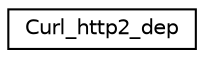 digraph "Graphical Class Hierarchy"
{
  edge [fontname="Helvetica",fontsize="10",labelfontname="Helvetica",labelfontsize="10"];
  node [fontname="Helvetica",fontsize="10",shape=record];
  rankdir="LR";
  Node0 [label="Curl_http2_dep",height=0.2,width=0.4,color="black", fillcolor="white", style="filled",URL="$struct_curl__http2__dep.html"];
}
